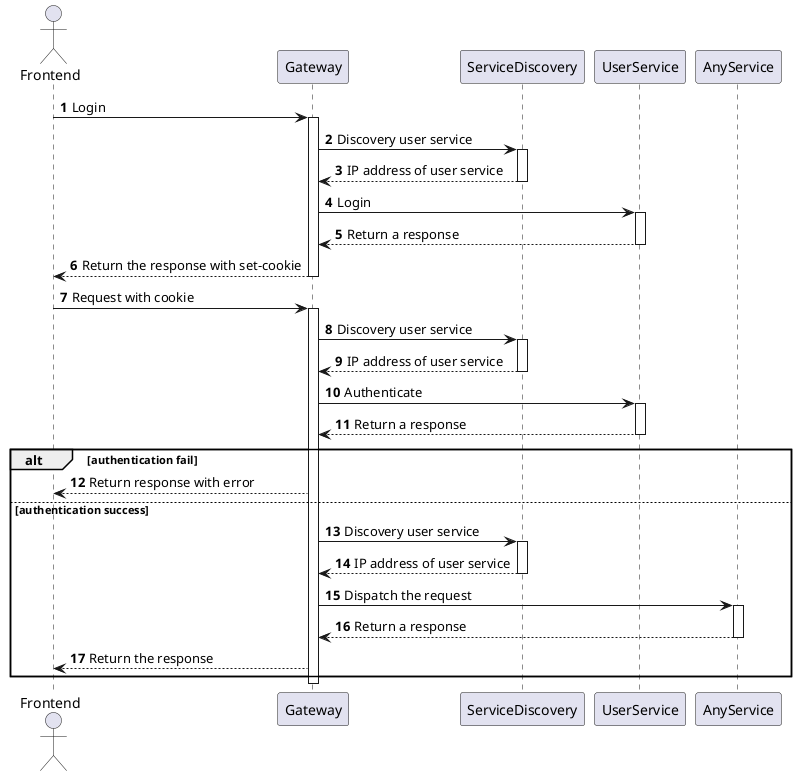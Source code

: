 @startuml

actor Frontend as F
participant Gateway as G
participant ServiceDiscovery as D
participant UserService as U
participant AnyService as S

autonumber

F -> G : Login
activate G
G -> D : Discovery user service
activate D
D --> G : IP address of user service
deactivate D
G -> U : Login
activate U
U --> G : Return a response
deactivate U
G --> F : Return the response with set-cookie
deactivate G

F -> G : Request with cookie
activate G

G -> D : Discovery user service
activate D
D --> G : IP address of user service
deactivate D

G -> U : Authenticate
activate U
U --> G : Return a response
deactivate U

alt authentication fail
G --> F: Return response with error

else authentication success
G -> D : Discovery user service
activate D
D --> G : IP address of user service
deactivate D
G -> S : Dispatch the request
activate S
S --> G : Return a response
deactivate S
G --> F : Return the response
end

deactivate G


@enduml